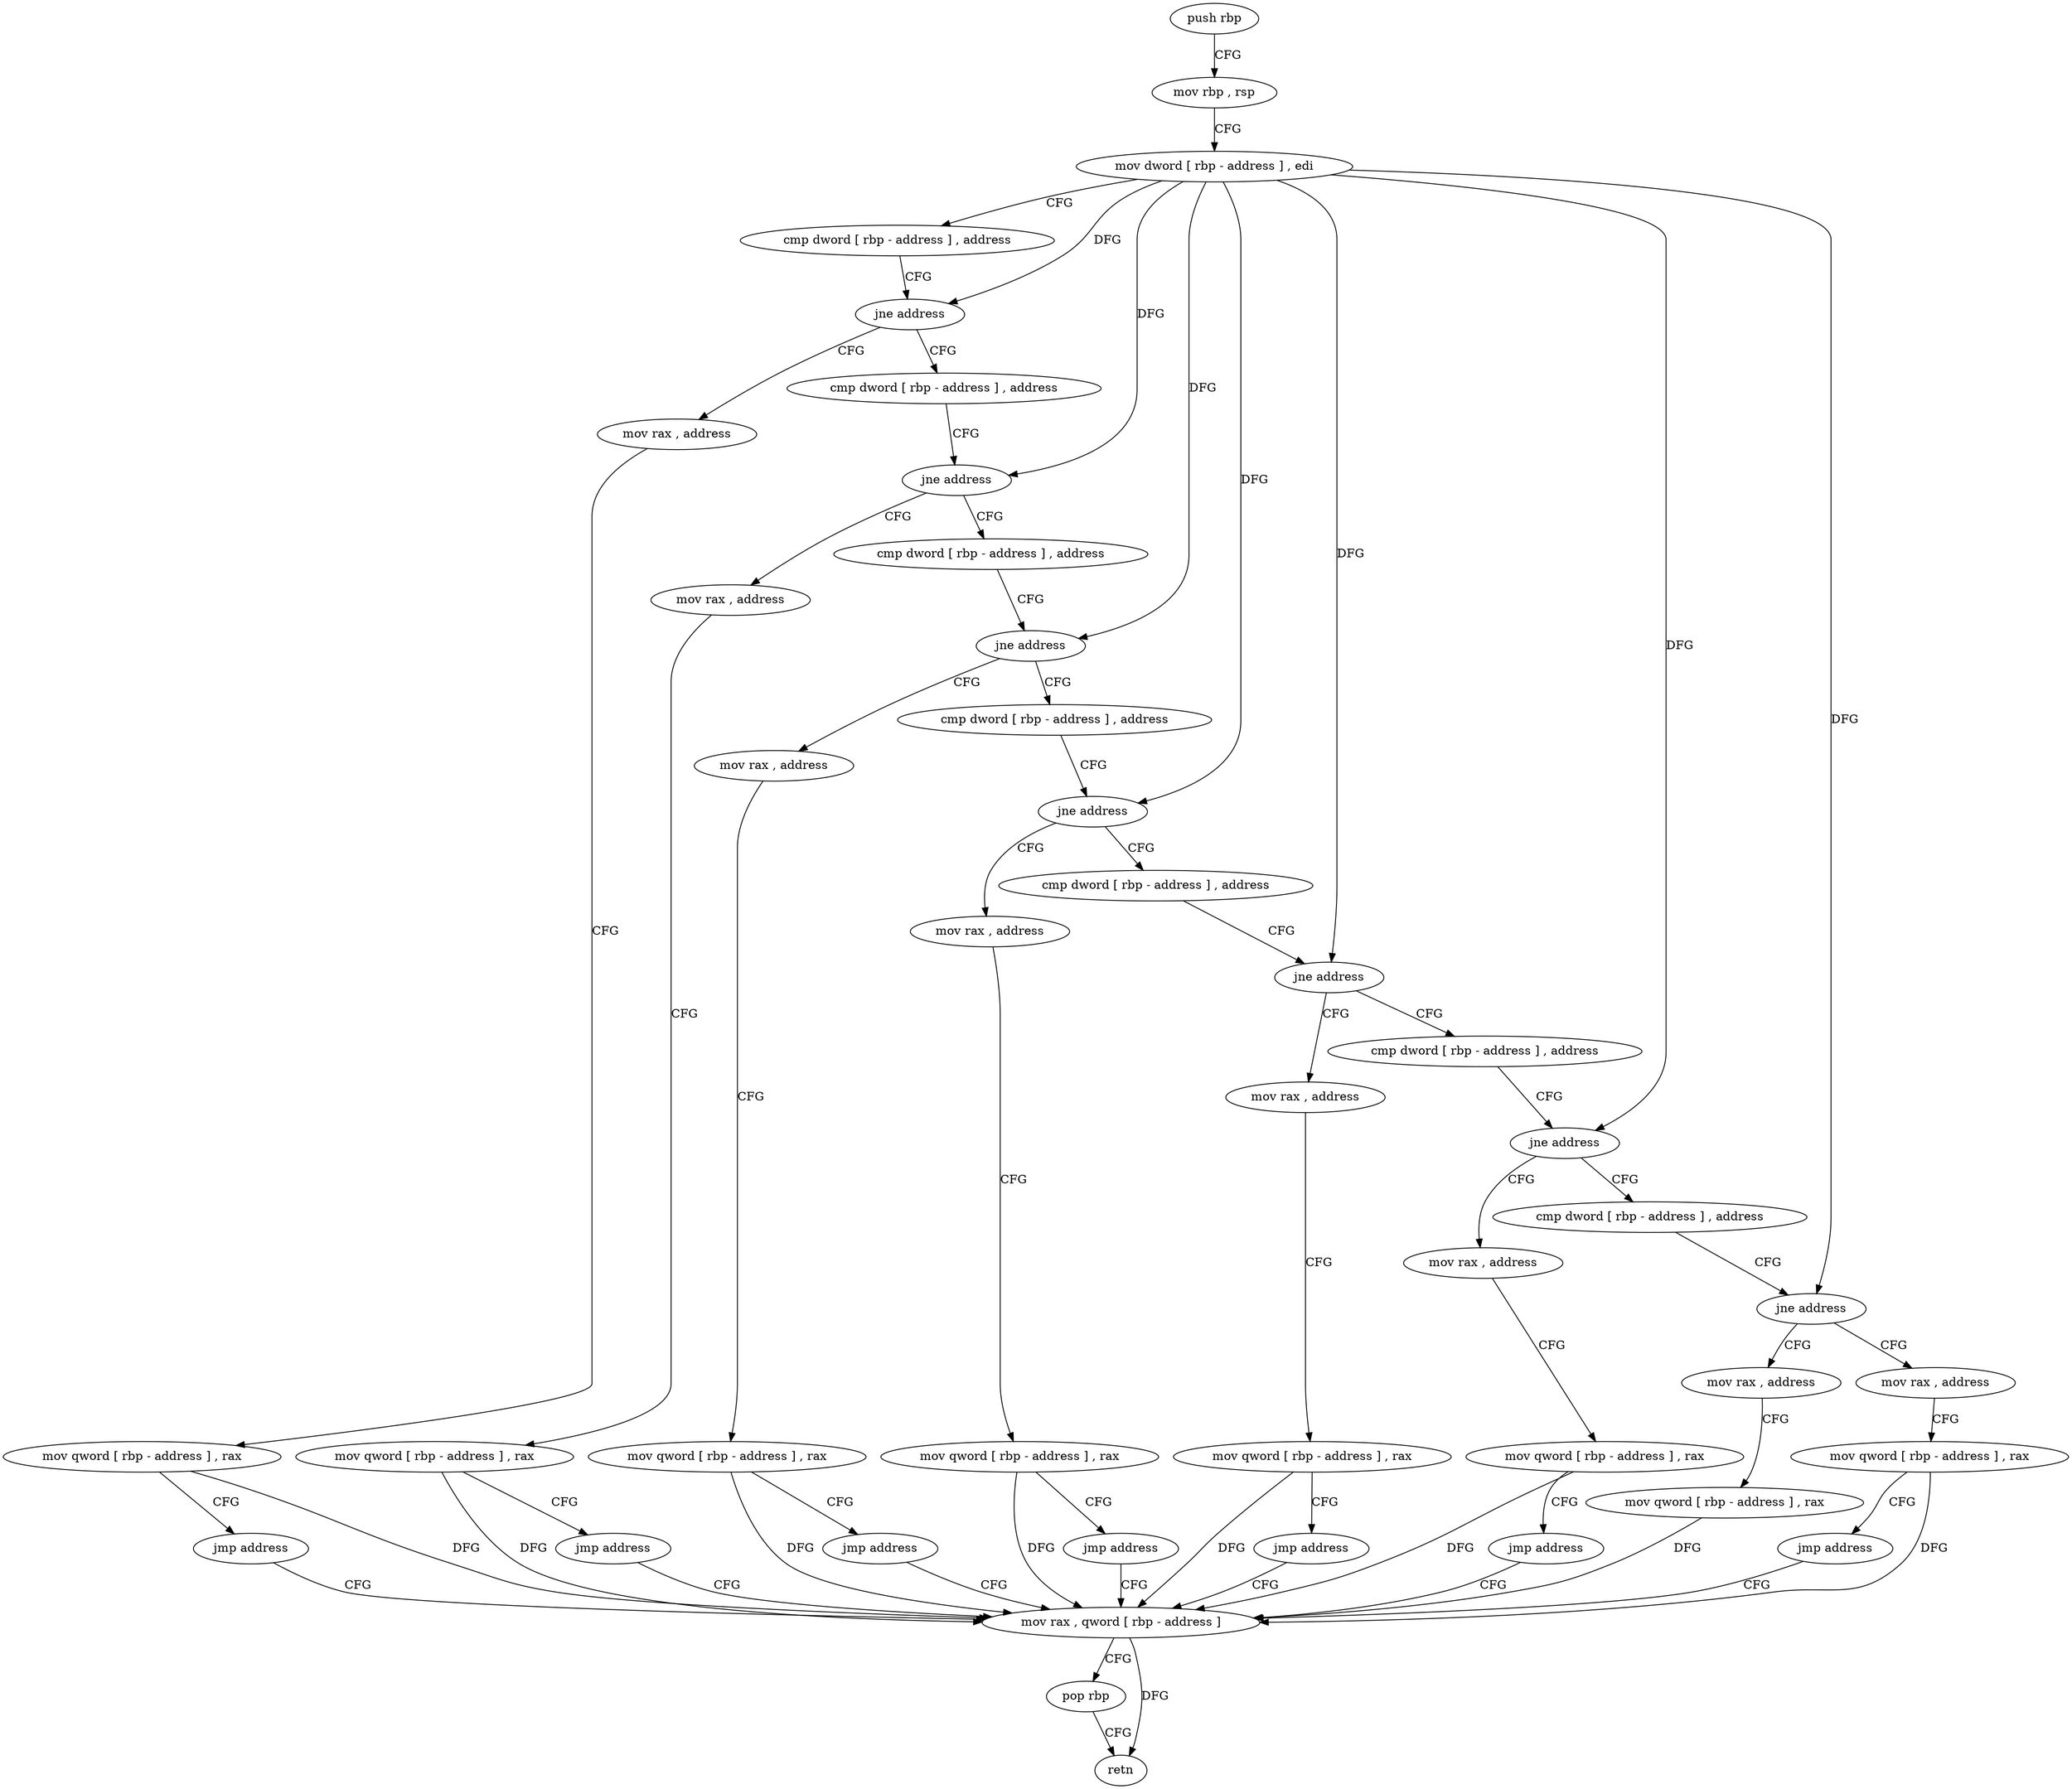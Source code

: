 digraph "func" {
"4262592" [label = "push rbp" ]
"4262593" [label = "mov rbp , rsp" ]
"4262596" [label = "mov dword [ rbp - address ] , edi" ]
"4262599" [label = "cmp dword [ rbp - address ] , address" ]
"4262606" [label = "jne address" ]
"4262631" [label = "cmp dword [ rbp - address ] , address" ]
"4262612" [label = "mov rax , address" ]
"4262638" [label = "jne address" ]
"4262663" [label = "cmp dword [ rbp - address ] , address" ]
"4262644" [label = "mov rax , address" ]
"4262622" [label = "mov qword [ rbp - address ] , rax" ]
"4262626" [label = "jmp address" ]
"4262837" [label = "mov rax , qword [ rbp - address ]" ]
"4262670" [label = "jne address" ]
"4262695" [label = "cmp dword [ rbp - address ] , address" ]
"4262676" [label = "mov rax , address" ]
"4262654" [label = "mov qword [ rbp - address ] , rax" ]
"4262658" [label = "jmp address" ]
"4262841" [label = "pop rbp" ]
"4262842" [label = "retn" ]
"4262702" [label = "jne address" ]
"4262727" [label = "cmp dword [ rbp - address ] , address" ]
"4262708" [label = "mov rax , address" ]
"4262686" [label = "mov qword [ rbp - address ] , rax" ]
"4262690" [label = "jmp address" ]
"4262734" [label = "jne address" ]
"4262759" [label = "cmp dword [ rbp - address ] , address" ]
"4262740" [label = "mov rax , address" ]
"4262718" [label = "mov qword [ rbp - address ] , rax" ]
"4262722" [label = "jmp address" ]
"4262766" [label = "jne address" ]
"4262791" [label = "cmp dword [ rbp - address ] , address" ]
"4262772" [label = "mov rax , address" ]
"4262750" [label = "mov qword [ rbp - address ] , rax" ]
"4262754" [label = "jmp address" ]
"4262798" [label = "jne address" ]
"4262823" [label = "mov rax , address" ]
"4262804" [label = "mov rax , address" ]
"4262782" [label = "mov qword [ rbp - address ] , rax" ]
"4262786" [label = "jmp address" ]
"4262833" [label = "mov qword [ rbp - address ] , rax" ]
"4262814" [label = "mov qword [ rbp - address ] , rax" ]
"4262818" [label = "jmp address" ]
"4262592" -> "4262593" [ label = "CFG" ]
"4262593" -> "4262596" [ label = "CFG" ]
"4262596" -> "4262599" [ label = "CFG" ]
"4262596" -> "4262606" [ label = "DFG" ]
"4262596" -> "4262638" [ label = "DFG" ]
"4262596" -> "4262670" [ label = "DFG" ]
"4262596" -> "4262702" [ label = "DFG" ]
"4262596" -> "4262734" [ label = "DFG" ]
"4262596" -> "4262766" [ label = "DFG" ]
"4262596" -> "4262798" [ label = "DFG" ]
"4262599" -> "4262606" [ label = "CFG" ]
"4262606" -> "4262631" [ label = "CFG" ]
"4262606" -> "4262612" [ label = "CFG" ]
"4262631" -> "4262638" [ label = "CFG" ]
"4262612" -> "4262622" [ label = "CFG" ]
"4262638" -> "4262663" [ label = "CFG" ]
"4262638" -> "4262644" [ label = "CFG" ]
"4262663" -> "4262670" [ label = "CFG" ]
"4262644" -> "4262654" [ label = "CFG" ]
"4262622" -> "4262626" [ label = "CFG" ]
"4262622" -> "4262837" [ label = "DFG" ]
"4262626" -> "4262837" [ label = "CFG" ]
"4262837" -> "4262841" [ label = "CFG" ]
"4262837" -> "4262842" [ label = "DFG" ]
"4262670" -> "4262695" [ label = "CFG" ]
"4262670" -> "4262676" [ label = "CFG" ]
"4262695" -> "4262702" [ label = "CFG" ]
"4262676" -> "4262686" [ label = "CFG" ]
"4262654" -> "4262658" [ label = "CFG" ]
"4262654" -> "4262837" [ label = "DFG" ]
"4262658" -> "4262837" [ label = "CFG" ]
"4262841" -> "4262842" [ label = "CFG" ]
"4262702" -> "4262727" [ label = "CFG" ]
"4262702" -> "4262708" [ label = "CFG" ]
"4262727" -> "4262734" [ label = "CFG" ]
"4262708" -> "4262718" [ label = "CFG" ]
"4262686" -> "4262690" [ label = "CFG" ]
"4262686" -> "4262837" [ label = "DFG" ]
"4262690" -> "4262837" [ label = "CFG" ]
"4262734" -> "4262759" [ label = "CFG" ]
"4262734" -> "4262740" [ label = "CFG" ]
"4262759" -> "4262766" [ label = "CFG" ]
"4262740" -> "4262750" [ label = "CFG" ]
"4262718" -> "4262722" [ label = "CFG" ]
"4262718" -> "4262837" [ label = "DFG" ]
"4262722" -> "4262837" [ label = "CFG" ]
"4262766" -> "4262791" [ label = "CFG" ]
"4262766" -> "4262772" [ label = "CFG" ]
"4262791" -> "4262798" [ label = "CFG" ]
"4262772" -> "4262782" [ label = "CFG" ]
"4262750" -> "4262754" [ label = "CFG" ]
"4262750" -> "4262837" [ label = "DFG" ]
"4262754" -> "4262837" [ label = "CFG" ]
"4262798" -> "4262823" [ label = "CFG" ]
"4262798" -> "4262804" [ label = "CFG" ]
"4262823" -> "4262833" [ label = "CFG" ]
"4262804" -> "4262814" [ label = "CFG" ]
"4262782" -> "4262786" [ label = "CFG" ]
"4262782" -> "4262837" [ label = "DFG" ]
"4262786" -> "4262837" [ label = "CFG" ]
"4262833" -> "4262837" [ label = "DFG" ]
"4262814" -> "4262818" [ label = "CFG" ]
"4262814" -> "4262837" [ label = "DFG" ]
"4262818" -> "4262837" [ label = "CFG" ]
}
